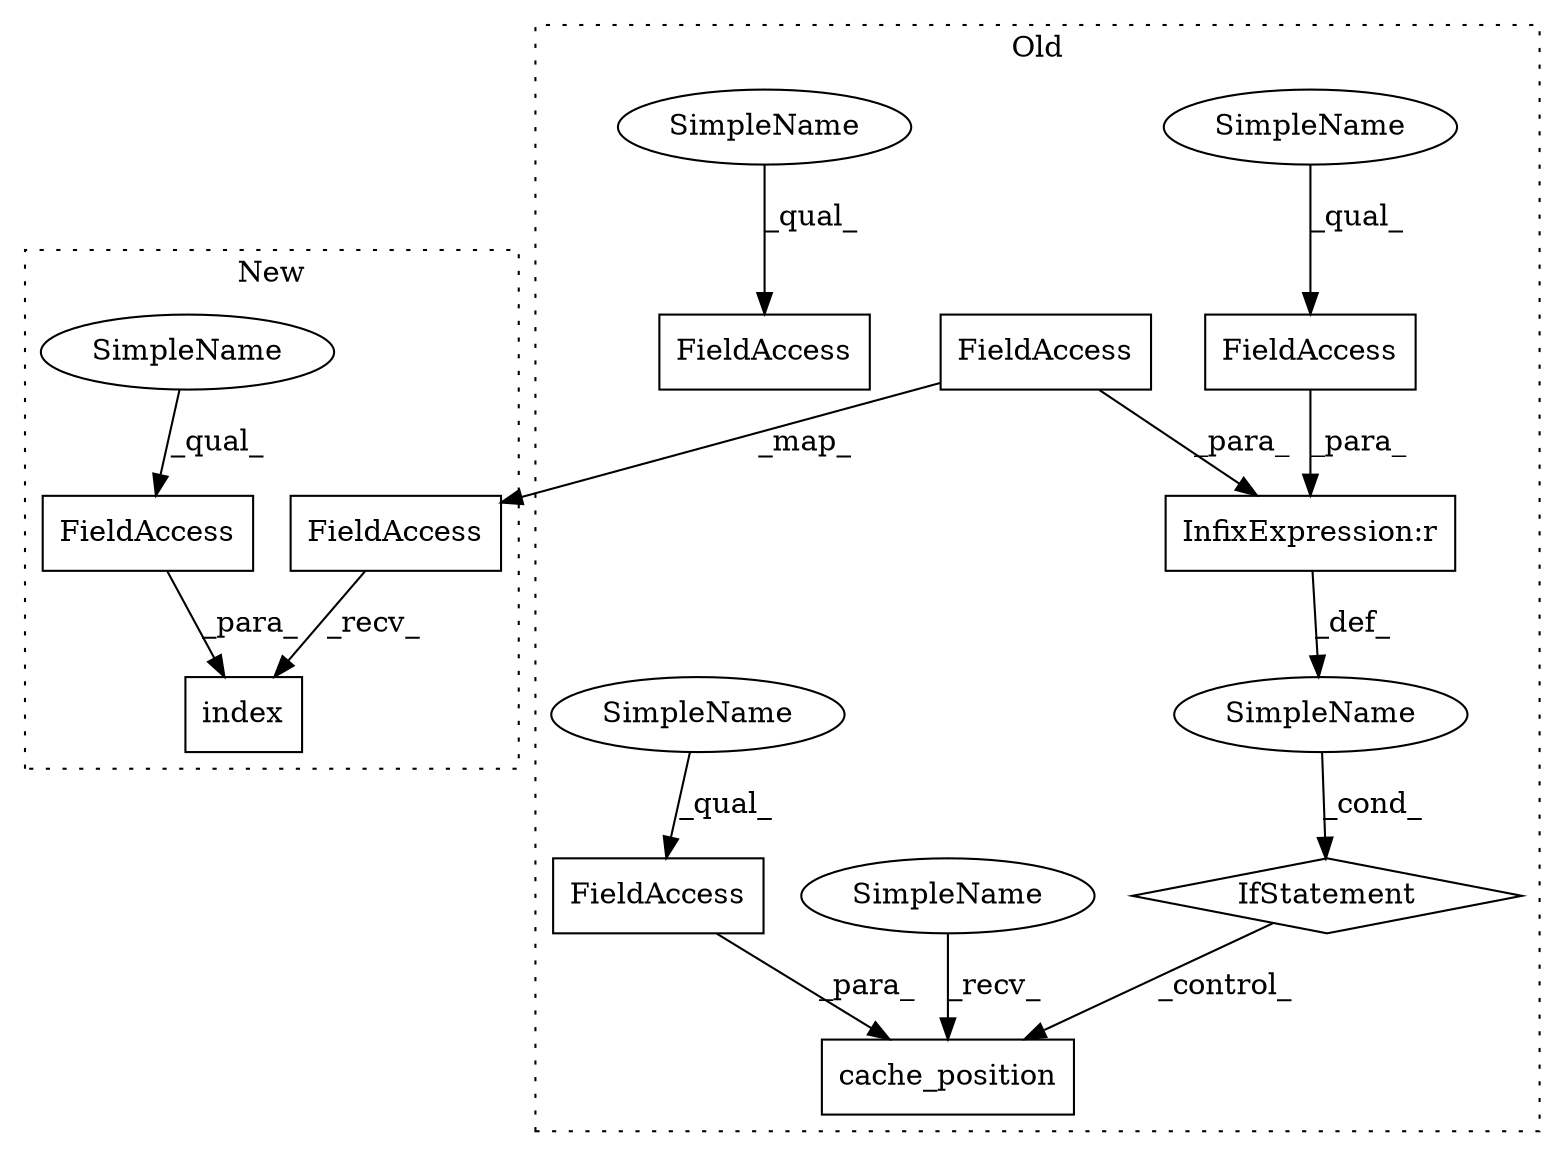 digraph G {
subgraph cluster0 {
1 [label="cache_position" a="32" s="13438,13464" l="15,1" shape="box"];
3 [label="InfixExpression:r" a="27" s="13403" l="4" shape="box"];
4 [label="SimpleName" a="42" s="" l="" shape="ellipse"];
5 [label="IfStatement" a="25" s="13388,13423" l="4,2" shape="diamond"];
6 [label="FieldAccess" a="22" s="13453" l="11" shape="box"];
7 [label="FieldAccess" a="22" s="13407" l="16" shape="box"];
9 [label="FieldAccess" a="22" s="13488" l="14" shape="box"];
10 [label="FieldAccess" a="22" s="13392" l="11" shape="box"];
12 [label="SimpleName" a="42" s="13407" l="4" shape="ellipse"];
13 [label="SimpleName" a="42" s="13433" l="4" shape="ellipse"];
14 [label="SimpleName" a="42" s="13488" l="4" shape="ellipse"];
15 [label="SimpleName" a="42" s="13453" l="4" shape="ellipse"];
label = "Old";
style="dotted";
}
subgraph cluster1 {
2 [label="index" a="32" s="13014,13031" l="6,1" shape="box"];
8 [label="FieldAccess" a="22" s="13020" l="11" shape="box"];
11 [label="FieldAccess" a="22" s="13002" l="11" shape="box"];
16 [label="SimpleName" a="42" s="13020" l="4" shape="ellipse"];
label = "New";
style="dotted";
}
3 -> 4 [label="_def_"];
4 -> 5 [label="_cond_"];
5 -> 1 [label="_control_"];
6 -> 1 [label="_para_"];
7 -> 3 [label="_para_"];
8 -> 2 [label="_para_"];
10 -> 3 [label="_para_"];
10 -> 11 [label="_map_"];
11 -> 2 [label="_recv_"];
12 -> 7 [label="_qual_"];
13 -> 1 [label="_recv_"];
14 -> 9 [label="_qual_"];
15 -> 6 [label="_qual_"];
16 -> 8 [label="_qual_"];
}
